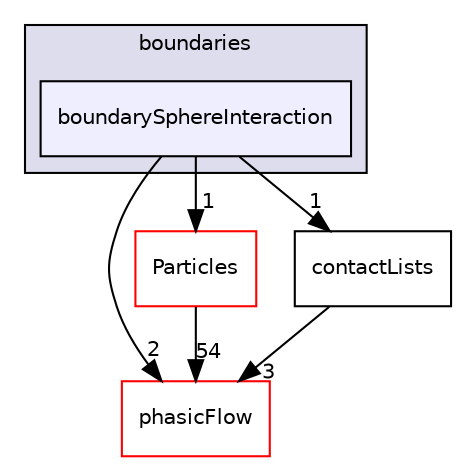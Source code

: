 digraph "src/Interaction/sphereInteraction/boundaries/boundarySphereInteraction" {
  compound=true
  node [ fontsize="10", fontname="Helvetica"];
  edge [ labelfontsize="10", labelfontname="Helvetica"];
  subgraph clusterdir_69e926e29d3967585e97de6013991fb8 {
    graph [ bgcolor="#ddddee", pencolor="black", label="boundaries" fontname="Helvetica", fontsize="10", URL="dir_69e926e29d3967585e97de6013991fb8.html"]
  dir_f183b96d8c04439f6b55610f7fceec9d [shape=box, label="boundarySphereInteraction", style="filled", fillcolor="#eeeeff", pencolor="black", URL="dir_f183b96d8c04439f6b55610f7fceec9d.html"];
  }
  dir_cd7a5046d028e114fc17b2ebc2bd02d2 [shape=box label="phasicFlow" fillcolor="white" style="filled" color="red" URL="dir_cd7a5046d028e114fc17b2ebc2bd02d2.html"];
  dir_9e72493e858003bd3d74a55a2aedd075 [shape=box label="Particles" fillcolor="white" style="filled" color="red" URL="dir_9e72493e858003bd3d74a55a2aedd075.html"];
  dir_cfeb40d2a5ed0376bc9d9d3119f08c90 [shape=box label="contactLists" URL="dir_cfeb40d2a5ed0376bc9d9d3119f08c90.html"];
  dir_9e72493e858003bd3d74a55a2aedd075->dir_cd7a5046d028e114fc17b2ebc2bd02d2 [headlabel="54", labeldistance=1.5 headhref="dir_000063_000031.html"];
  dir_f183b96d8c04439f6b55610f7fceec9d->dir_cd7a5046d028e114fc17b2ebc2bd02d2 [headlabel="2", labeldistance=1.5 headhref="dir_000048_000031.html"];
  dir_f183b96d8c04439f6b55610f7fceec9d->dir_9e72493e858003bd3d74a55a2aedd075 [headlabel="1", labeldistance=1.5 headhref="dir_000048_000063.html"];
  dir_f183b96d8c04439f6b55610f7fceec9d->dir_cfeb40d2a5ed0376bc9d9d3119f08c90 [headlabel="1", labeldistance=1.5 headhref="dir_000048_000022.html"];
  dir_cfeb40d2a5ed0376bc9d9d3119f08c90->dir_cd7a5046d028e114fc17b2ebc2bd02d2 [headlabel="3", labeldistance=1.5 headhref="dir_000022_000031.html"];
}

